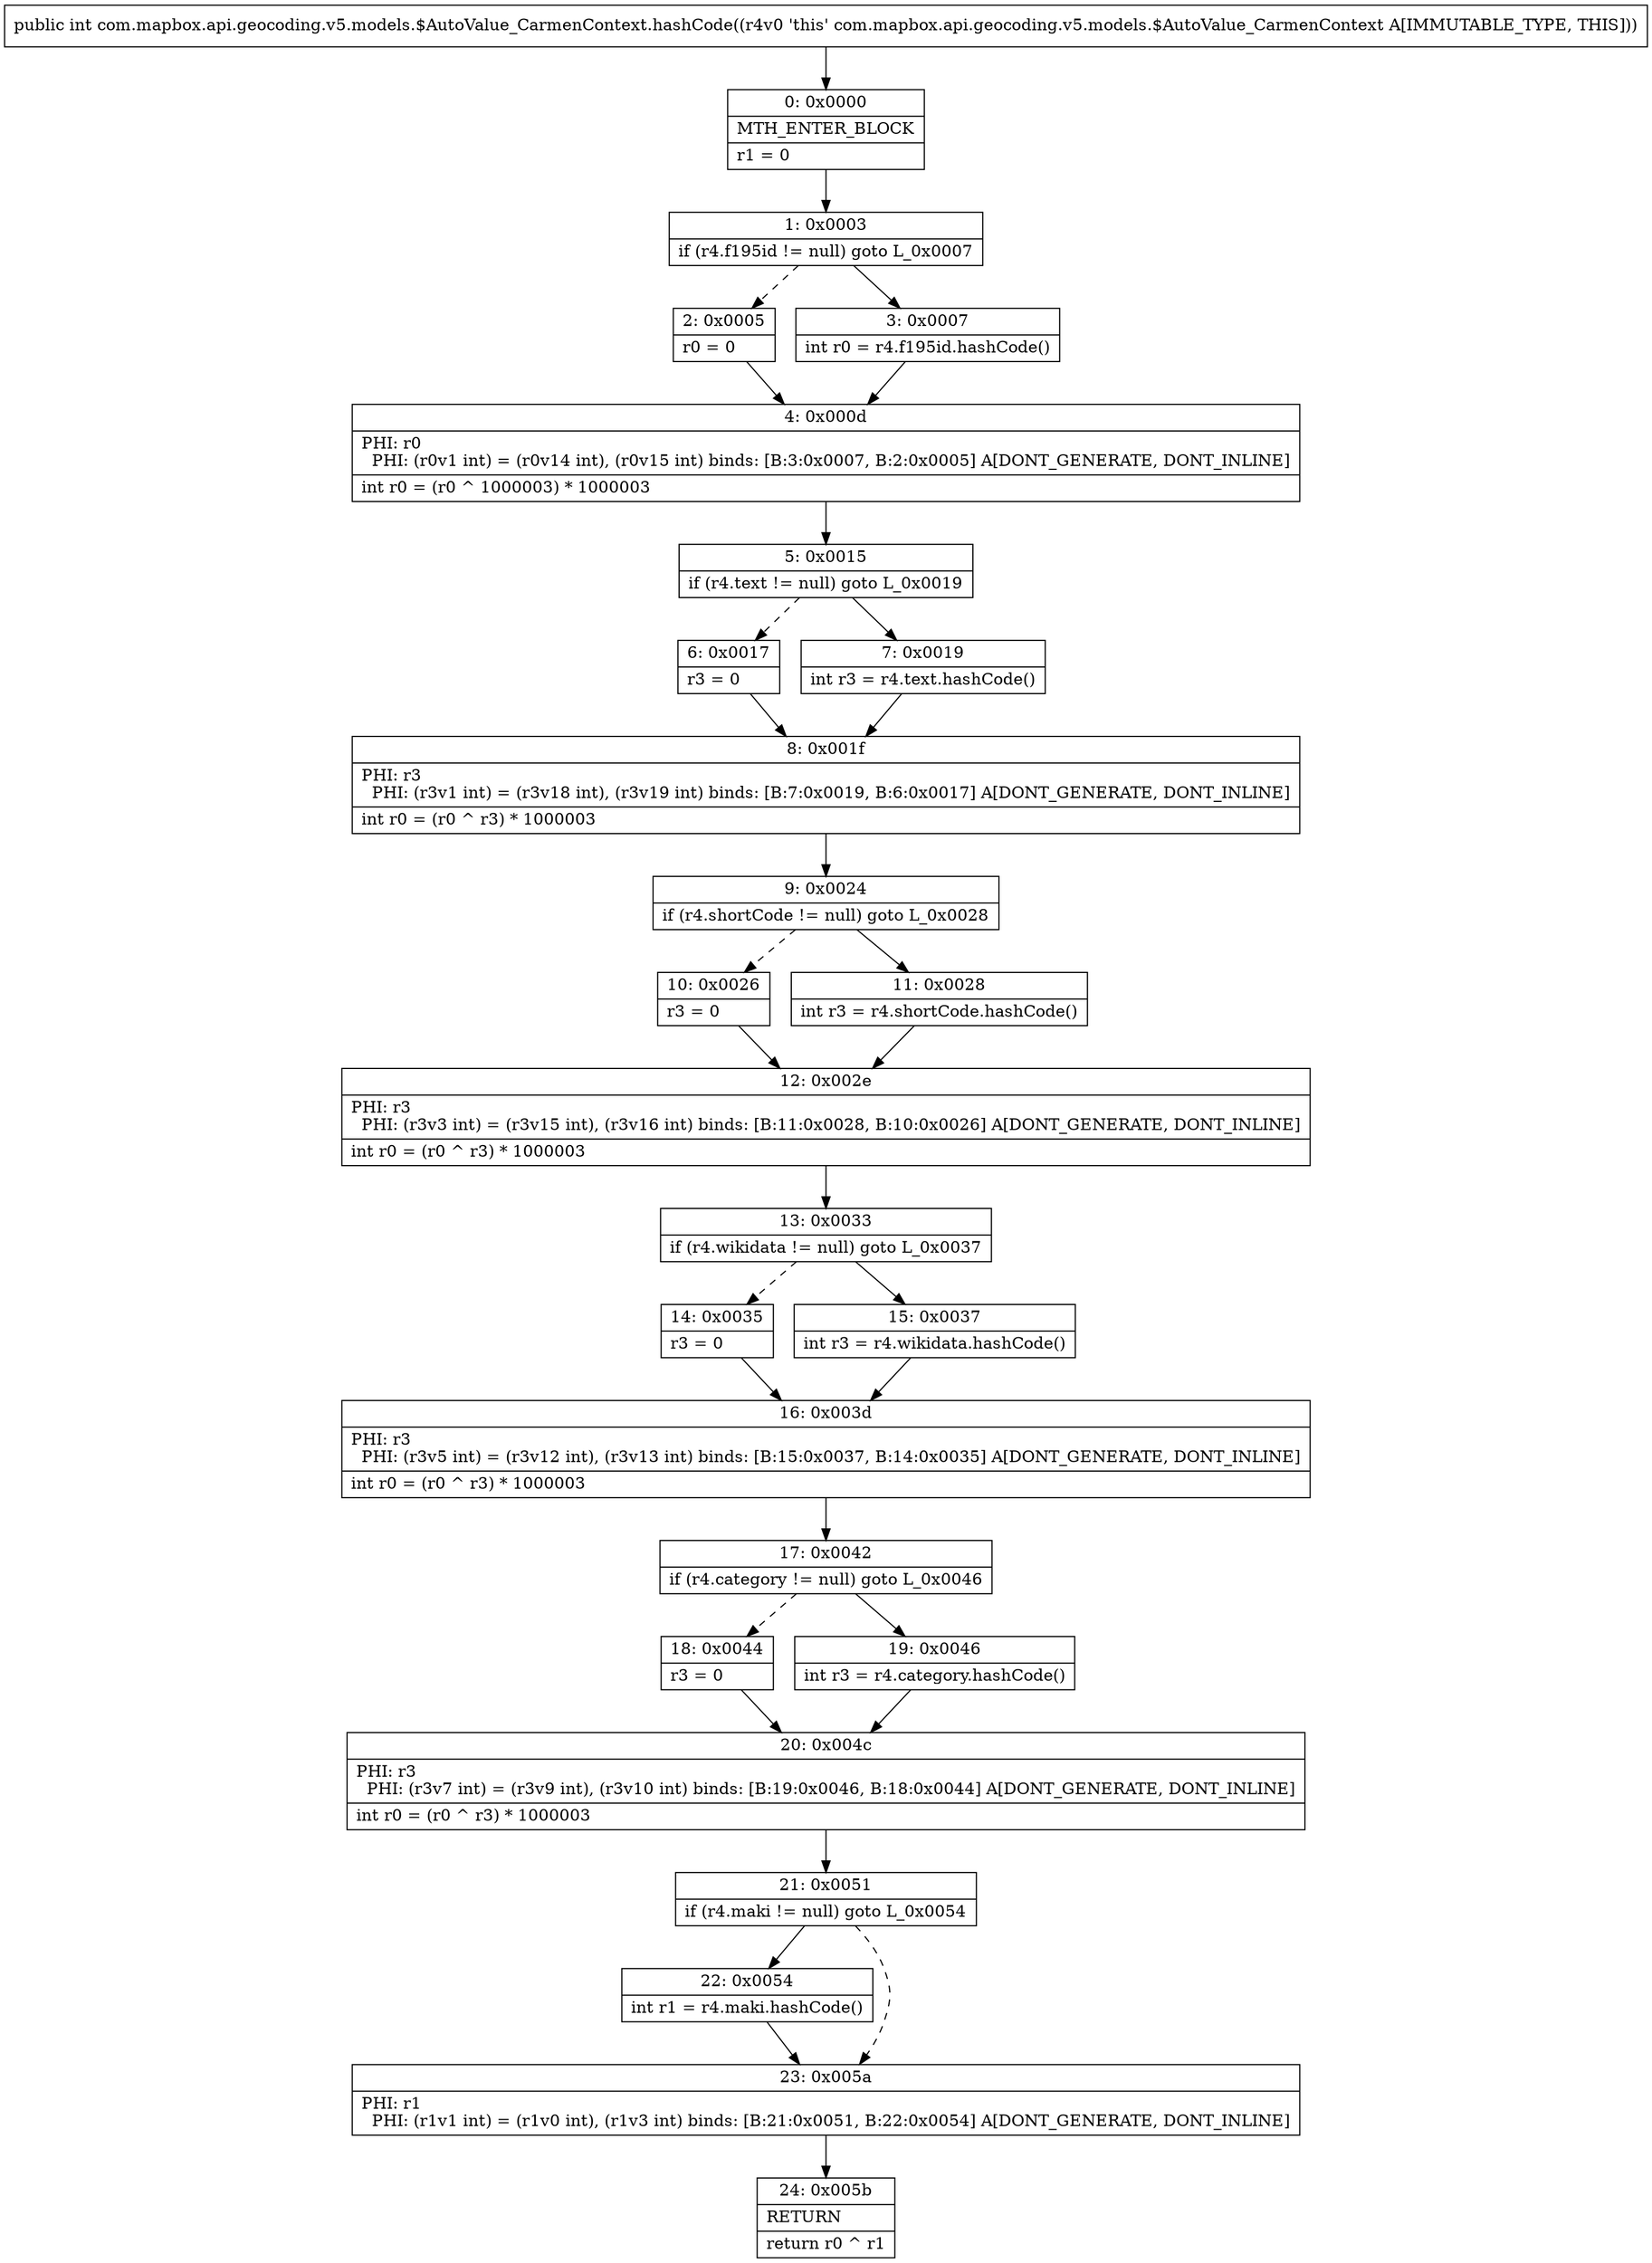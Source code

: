 digraph "CFG forcom.mapbox.api.geocoding.v5.models.$AutoValue_CarmenContext.hashCode()I" {
Node_0 [shape=record,label="{0\:\ 0x0000|MTH_ENTER_BLOCK\l|r1 = 0\l}"];
Node_1 [shape=record,label="{1\:\ 0x0003|if (r4.f195id != null) goto L_0x0007\l}"];
Node_2 [shape=record,label="{2\:\ 0x0005|r0 = 0\l}"];
Node_3 [shape=record,label="{3\:\ 0x0007|int r0 = r4.f195id.hashCode()\l}"];
Node_4 [shape=record,label="{4\:\ 0x000d|PHI: r0 \l  PHI: (r0v1 int) = (r0v14 int), (r0v15 int) binds: [B:3:0x0007, B:2:0x0005] A[DONT_GENERATE, DONT_INLINE]\l|int r0 = (r0 ^ 1000003) * 1000003\l}"];
Node_5 [shape=record,label="{5\:\ 0x0015|if (r4.text != null) goto L_0x0019\l}"];
Node_6 [shape=record,label="{6\:\ 0x0017|r3 = 0\l}"];
Node_7 [shape=record,label="{7\:\ 0x0019|int r3 = r4.text.hashCode()\l}"];
Node_8 [shape=record,label="{8\:\ 0x001f|PHI: r3 \l  PHI: (r3v1 int) = (r3v18 int), (r3v19 int) binds: [B:7:0x0019, B:6:0x0017] A[DONT_GENERATE, DONT_INLINE]\l|int r0 = (r0 ^ r3) * 1000003\l}"];
Node_9 [shape=record,label="{9\:\ 0x0024|if (r4.shortCode != null) goto L_0x0028\l}"];
Node_10 [shape=record,label="{10\:\ 0x0026|r3 = 0\l}"];
Node_11 [shape=record,label="{11\:\ 0x0028|int r3 = r4.shortCode.hashCode()\l}"];
Node_12 [shape=record,label="{12\:\ 0x002e|PHI: r3 \l  PHI: (r3v3 int) = (r3v15 int), (r3v16 int) binds: [B:11:0x0028, B:10:0x0026] A[DONT_GENERATE, DONT_INLINE]\l|int r0 = (r0 ^ r3) * 1000003\l}"];
Node_13 [shape=record,label="{13\:\ 0x0033|if (r4.wikidata != null) goto L_0x0037\l}"];
Node_14 [shape=record,label="{14\:\ 0x0035|r3 = 0\l}"];
Node_15 [shape=record,label="{15\:\ 0x0037|int r3 = r4.wikidata.hashCode()\l}"];
Node_16 [shape=record,label="{16\:\ 0x003d|PHI: r3 \l  PHI: (r3v5 int) = (r3v12 int), (r3v13 int) binds: [B:15:0x0037, B:14:0x0035] A[DONT_GENERATE, DONT_INLINE]\l|int r0 = (r0 ^ r3) * 1000003\l}"];
Node_17 [shape=record,label="{17\:\ 0x0042|if (r4.category != null) goto L_0x0046\l}"];
Node_18 [shape=record,label="{18\:\ 0x0044|r3 = 0\l}"];
Node_19 [shape=record,label="{19\:\ 0x0046|int r3 = r4.category.hashCode()\l}"];
Node_20 [shape=record,label="{20\:\ 0x004c|PHI: r3 \l  PHI: (r3v7 int) = (r3v9 int), (r3v10 int) binds: [B:19:0x0046, B:18:0x0044] A[DONT_GENERATE, DONT_INLINE]\l|int r0 = (r0 ^ r3) * 1000003\l}"];
Node_21 [shape=record,label="{21\:\ 0x0051|if (r4.maki != null) goto L_0x0054\l}"];
Node_22 [shape=record,label="{22\:\ 0x0054|int r1 = r4.maki.hashCode()\l}"];
Node_23 [shape=record,label="{23\:\ 0x005a|PHI: r1 \l  PHI: (r1v1 int) = (r1v0 int), (r1v3 int) binds: [B:21:0x0051, B:22:0x0054] A[DONT_GENERATE, DONT_INLINE]\l}"];
Node_24 [shape=record,label="{24\:\ 0x005b|RETURN\l|return r0 ^ r1\l}"];
MethodNode[shape=record,label="{public int com.mapbox.api.geocoding.v5.models.$AutoValue_CarmenContext.hashCode((r4v0 'this' com.mapbox.api.geocoding.v5.models.$AutoValue_CarmenContext A[IMMUTABLE_TYPE, THIS])) }"];
MethodNode -> Node_0;
Node_0 -> Node_1;
Node_1 -> Node_2[style=dashed];
Node_1 -> Node_3;
Node_2 -> Node_4;
Node_3 -> Node_4;
Node_4 -> Node_5;
Node_5 -> Node_6[style=dashed];
Node_5 -> Node_7;
Node_6 -> Node_8;
Node_7 -> Node_8;
Node_8 -> Node_9;
Node_9 -> Node_10[style=dashed];
Node_9 -> Node_11;
Node_10 -> Node_12;
Node_11 -> Node_12;
Node_12 -> Node_13;
Node_13 -> Node_14[style=dashed];
Node_13 -> Node_15;
Node_14 -> Node_16;
Node_15 -> Node_16;
Node_16 -> Node_17;
Node_17 -> Node_18[style=dashed];
Node_17 -> Node_19;
Node_18 -> Node_20;
Node_19 -> Node_20;
Node_20 -> Node_21;
Node_21 -> Node_22;
Node_21 -> Node_23[style=dashed];
Node_22 -> Node_23;
Node_23 -> Node_24;
}

